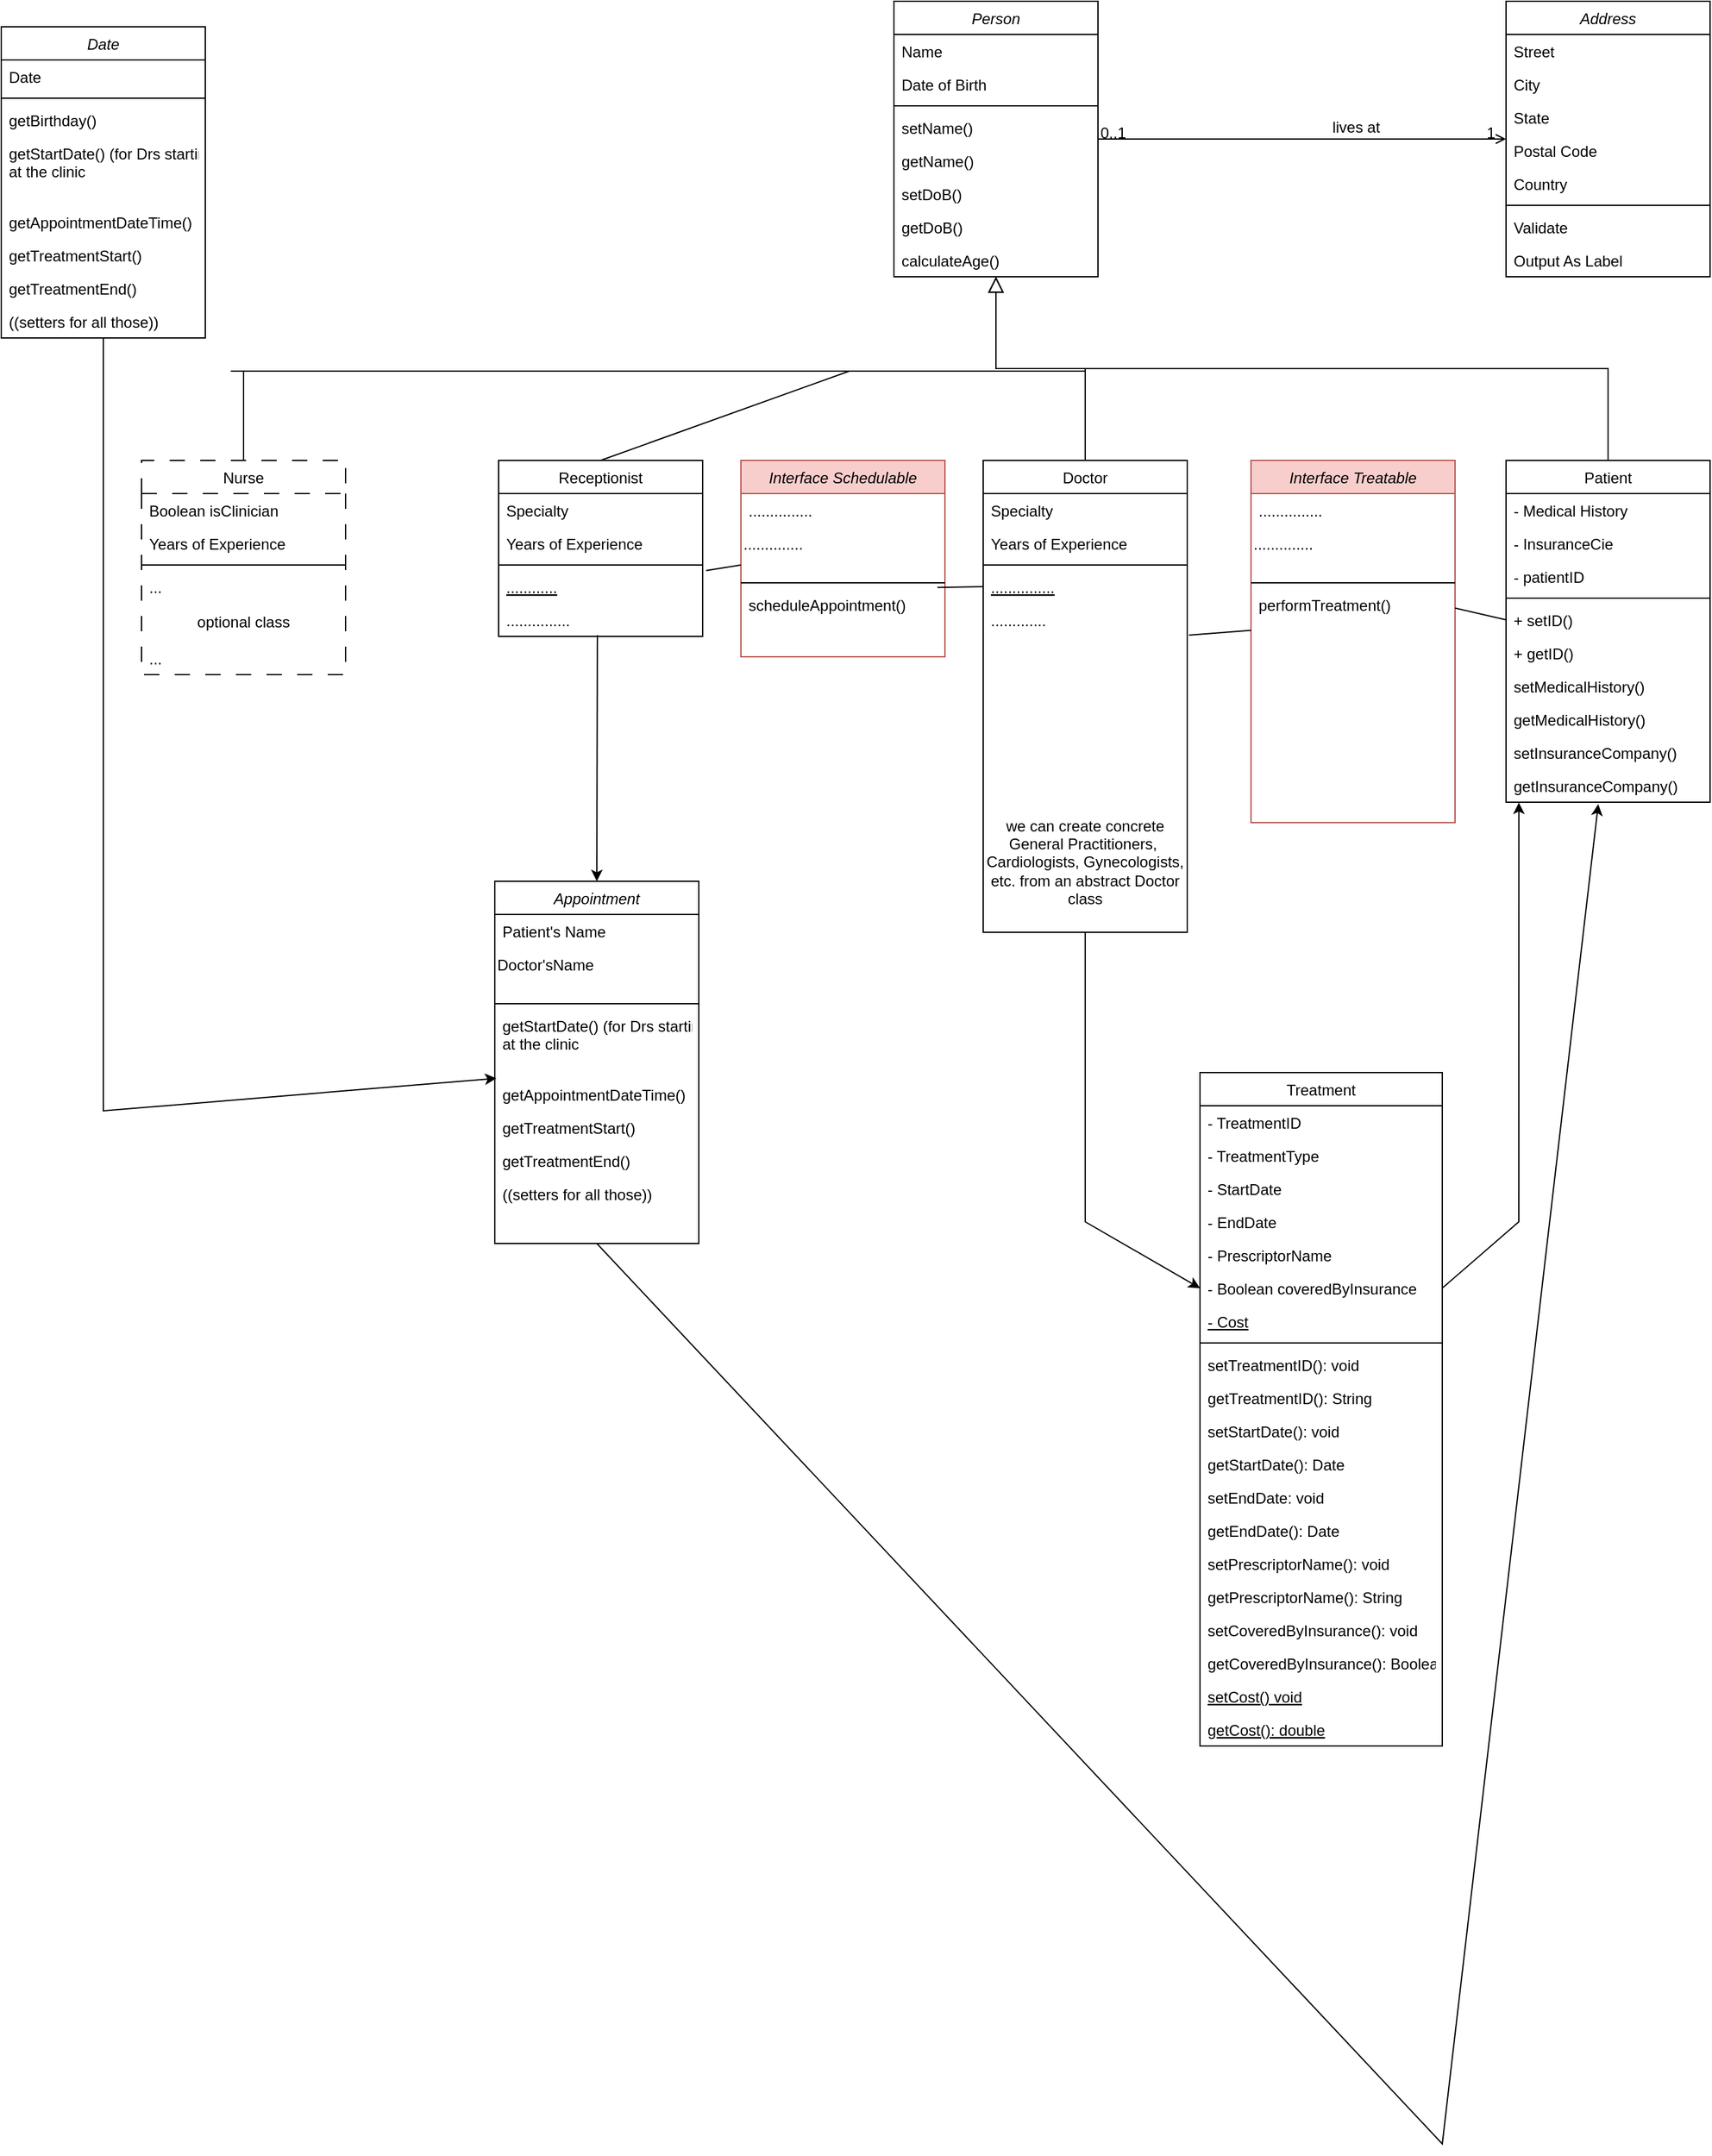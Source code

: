 <mxfile version="24.8.6">
  <diagram id="C5RBs43oDa-KdzZeNtuy" name="Page-1">
    <mxGraphModel dx="3125" dy="991" grid="1" gridSize="10" guides="1" tooltips="1" connect="1" arrows="1" fold="1" page="1" pageScale="1" pageWidth="827" pageHeight="1169" math="0" shadow="0">
      <root>
        <mxCell id="WIyWlLk6GJQsqaUBKTNV-0" />
        <mxCell id="WIyWlLk6GJQsqaUBKTNV-1" parent="WIyWlLk6GJQsqaUBKTNV-0" />
        <mxCell id="zkfFHV4jXpPFQw0GAbJ--0" value="Person" style="swimlane;fontStyle=2;align=center;verticalAlign=top;childLayout=stackLayout;horizontal=1;startSize=26;horizontalStack=0;resizeParent=1;resizeLast=0;collapsible=1;marginBottom=0;rounded=0;shadow=0;strokeWidth=1;" parent="WIyWlLk6GJQsqaUBKTNV-1" vertex="1">
          <mxGeometry x="120" width="160" height="216" as="geometry">
            <mxRectangle x="230" y="140" width="160" height="26" as="alternateBounds" />
          </mxGeometry>
        </mxCell>
        <mxCell id="zkfFHV4jXpPFQw0GAbJ--1" value="Name" style="text;align=left;verticalAlign=top;spacingLeft=4;spacingRight=4;overflow=hidden;rotatable=0;points=[[0,0.5],[1,0.5]];portConstraint=eastwest;" parent="zkfFHV4jXpPFQw0GAbJ--0" vertex="1">
          <mxGeometry y="26" width="160" height="26" as="geometry" />
        </mxCell>
        <mxCell id="zkfFHV4jXpPFQw0GAbJ--3" value="Date of Birth" style="text;align=left;verticalAlign=top;spacingLeft=4;spacingRight=4;overflow=hidden;rotatable=0;points=[[0,0.5],[1,0.5]];portConstraint=eastwest;rounded=0;shadow=0;html=0;" parent="zkfFHV4jXpPFQw0GAbJ--0" vertex="1">
          <mxGeometry y="52" width="160" height="26" as="geometry" />
        </mxCell>
        <mxCell id="zkfFHV4jXpPFQw0GAbJ--4" value="" style="line;html=1;strokeWidth=1;align=left;verticalAlign=middle;spacingTop=-1;spacingLeft=3;spacingRight=3;rotatable=0;labelPosition=right;points=[];portConstraint=eastwest;" parent="zkfFHV4jXpPFQw0GAbJ--0" vertex="1">
          <mxGeometry y="78" width="160" height="8" as="geometry" />
        </mxCell>
        <mxCell id="zkfFHV4jXpPFQw0GAbJ--5" value="setName()" style="text;align=left;verticalAlign=top;spacingLeft=4;spacingRight=4;overflow=hidden;rotatable=0;points=[[0,0.5],[1,0.5]];portConstraint=eastwest;" parent="zkfFHV4jXpPFQw0GAbJ--0" vertex="1">
          <mxGeometry y="86" width="160" height="26" as="geometry" />
        </mxCell>
        <mxCell id="P7RS8bUqTqfqDm610Pe2-30" value="getName()" style="text;align=left;verticalAlign=top;spacingLeft=4;spacingRight=4;overflow=hidden;rotatable=0;points=[[0,0.5],[1,0.5]];portConstraint=eastwest;" vertex="1" parent="zkfFHV4jXpPFQw0GAbJ--0">
          <mxGeometry y="112" width="160" height="26" as="geometry" />
        </mxCell>
        <mxCell id="P7RS8bUqTqfqDm610Pe2-28" value="setDoB()" style="text;align=left;verticalAlign=top;spacingLeft=4;spacingRight=4;overflow=hidden;rotatable=0;points=[[0,0.5],[1,0.5]];portConstraint=eastwest;" vertex="1" parent="zkfFHV4jXpPFQw0GAbJ--0">
          <mxGeometry y="138" width="160" height="26" as="geometry" />
        </mxCell>
        <mxCell id="P7RS8bUqTqfqDm610Pe2-36" value="getDoB()" style="text;align=left;verticalAlign=top;spacingLeft=4;spacingRight=4;overflow=hidden;rotatable=0;points=[[0,0.5],[1,0.5]];portConstraint=eastwest;" vertex="1" parent="zkfFHV4jXpPFQw0GAbJ--0">
          <mxGeometry y="164" width="160" height="26" as="geometry" />
        </mxCell>
        <mxCell id="P7RS8bUqTqfqDm610Pe2-29" value="calculateAge()" style="text;align=left;verticalAlign=top;spacingLeft=4;spacingRight=4;overflow=hidden;rotatable=0;points=[[0,0.5],[1,0.5]];portConstraint=eastwest;" vertex="1" parent="zkfFHV4jXpPFQw0GAbJ--0">
          <mxGeometry y="190" width="160" height="26" as="geometry" />
        </mxCell>
        <mxCell id="zkfFHV4jXpPFQw0GAbJ--6" value="Doctor" style="swimlane;fontStyle=0;align=center;verticalAlign=top;childLayout=stackLayout;horizontal=1;startSize=26;horizontalStack=0;resizeParent=1;resizeLast=0;collapsible=1;marginBottom=0;rounded=0;shadow=0;strokeWidth=1;" parent="WIyWlLk6GJQsqaUBKTNV-1" vertex="1">
          <mxGeometry x="190" y="360" width="160" height="370" as="geometry">
            <mxRectangle x="130" y="380" width="160" height="26" as="alternateBounds" />
          </mxGeometry>
        </mxCell>
        <mxCell id="zkfFHV4jXpPFQw0GAbJ--7" value="Specialty" style="text;align=left;verticalAlign=top;spacingLeft=4;spacingRight=4;overflow=hidden;rotatable=0;points=[[0,0.5],[1,0.5]];portConstraint=eastwest;" parent="zkfFHV4jXpPFQw0GAbJ--6" vertex="1">
          <mxGeometry y="26" width="160" height="26" as="geometry" />
        </mxCell>
        <mxCell id="zkfFHV4jXpPFQw0GAbJ--8" value="Years of Experience" style="text;align=left;verticalAlign=top;spacingLeft=4;spacingRight=4;overflow=hidden;rotatable=0;points=[[0,0.5],[1,0.5]];portConstraint=eastwest;rounded=0;shadow=0;html=0;" parent="zkfFHV4jXpPFQw0GAbJ--6" vertex="1">
          <mxGeometry y="52" width="160" height="26" as="geometry" />
        </mxCell>
        <mxCell id="zkfFHV4jXpPFQw0GAbJ--9" value="" style="line;html=1;strokeWidth=1;align=left;verticalAlign=middle;spacingTop=-1;spacingLeft=3;spacingRight=3;rotatable=0;labelPosition=right;points=[];portConstraint=eastwest;" parent="zkfFHV4jXpPFQw0GAbJ--6" vertex="1">
          <mxGeometry y="78" width="160" height="8" as="geometry" />
        </mxCell>
        <mxCell id="zkfFHV4jXpPFQw0GAbJ--10" value="..............." style="text;align=left;verticalAlign=top;spacingLeft=4;spacingRight=4;overflow=hidden;rotatable=0;points=[[0,0.5],[1,0.5]];portConstraint=eastwest;fontStyle=4" parent="zkfFHV4jXpPFQw0GAbJ--6" vertex="1">
          <mxGeometry y="86" width="160" height="26" as="geometry" />
        </mxCell>
        <mxCell id="zkfFHV4jXpPFQw0GAbJ--11" value="............." style="text;align=left;verticalAlign=top;spacingLeft=4;spacingRight=4;overflow=hidden;rotatable=0;points=[[0,0.5],[1,0.5]];portConstraint=eastwest;" parent="zkfFHV4jXpPFQw0GAbJ--6" vertex="1">
          <mxGeometry y="112" width="160" height="148" as="geometry" />
        </mxCell>
        <mxCell id="P7RS8bUqTqfqDm610Pe2-5" value="we can create concrete General Practitioners,&amp;nbsp; Cardiologists, Gynecologists, etc. from an abstract Doctor class" style="text;html=1;align=center;verticalAlign=middle;whiteSpace=wrap;rounded=0;" vertex="1" parent="zkfFHV4jXpPFQw0GAbJ--6">
          <mxGeometry y="260" width="160" height="110" as="geometry" />
        </mxCell>
        <mxCell id="zkfFHV4jXpPFQw0GAbJ--12" value="" style="endArrow=block;endSize=10;endFill=0;shadow=0;strokeWidth=1;rounded=0;curved=0;edgeStyle=elbowEdgeStyle;elbow=vertical;" parent="WIyWlLk6GJQsqaUBKTNV-1" source="zkfFHV4jXpPFQw0GAbJ--6" target="zkfFHV4jXpPFQw0GAbJ--0" edge="1">
          <mxGeometry width="160" relative="1" as="geometry">
            <mxPoint x="200" y="203" as="sourcePoint" />
            <mxPoint x="200" y="203" as="targetPoint" />
          </mxGeometry>
        </mxCell>
        <mxCell id="zkfFHV4jXpPFQw0GAbJ--13" value="Patient" style="swimlane;fontStyle=0;align=center;verticalAlign=top;childLayout=stackLayout;horizontal=1;startSize=26;horizontalStack=0;resizeParent=1;resizeLast=0;collapsible=1;marginBottom=0;rounded=0;shadow=0;strokeWidth=1;" parent="WIyWlLk6GJQsqaUBKTNV-1" vertex="1">
          <mxGeometry x="600" y="360" width="160" height="268" as="geometry">
            <mxRectangle x="340" y="380" width="170" height="26" as="alternateBounds" />
          </mxGeometry>
        </mxCell>
        <mxCell id="P7RS8bUqTqfqDm610Pe2-33" value="- Medical History" style="text;align=left;verticalAlign=top;spacingLeft=4;spacingRight=4;overflow=hidden;rotatable=0;points=[[0,0.5],[1,0.5]];portConstraint=eastwest;" vertex="1" parent="zkfFHV4jXpPFQw0GAbJ--13">
          <mxGeometry y="26" width="160" height="26" as="geometry" />
        </mxCell>
        <mxCell id="P7RS8bUqTqfqDm610Pe2-35" value="- InsuranceCie" style="text;align=left;verticalAlign=top;spacingLeft=4;spacingRight=4;overflow=hidden;rotatable=0;points=[[0,0.5],[1,0.5]];portConstraint=eastwest;" vertex="1" parent="zkfFHV4jXpPFQw0GAbJ--13">
          <mxGeometry y="52" width="160" height="26" as="geometry" />
        </mxCell>
        <mxCell id="zkfFHV4jXpPFQw0GAbJ--14" value="- patientID" style="text;align=left;verticalAlign=top;spacingLeft=4;spacingRight=4;overflow=hidden;rotatable=0;points=[[0,0.5],[1,0.5]];portConstraint=eastwest;" parent="zkfFHV4jXpPFQw0GAbJ--13" vertex="1">
          <mxGeometry y="78" width="160" height="26" as="geometry" />
        </mxCell>
        <mxCell id="zkfFHV4jXpPFQw0GAbJ--15" value="" style="line;html=1;strokeWidth=1;align=left;verticalAlign=middle;spacingTop=-1;spacingLeft=3;spacingRight=3;rotatable=0;labelPosition=right;points=[];portConstraint=eastwest;" parent="zkfFHV4jXpPFQw0GAbJ--13" vertex="1">
          <mxGeometry y="104" width="160" height="8" as="geometry" />
        </mxCell>
        <mxCell id="P7RS8bUqTqfqDm610Pe2-32" value="+ setID()" style="text;align=left;verticalAlign=top;spacingLeft=4;spacingRight=4;overflow=hidden;rotatable=0;points=[[0,0.5],[1,0.5]];portConstraint=eastwest;" vertex="1" parent="zkfFHV4jXpPFQw0GAbJ--13">
          <mxGeometry y="112" width="160" height="26" as="geometry" />
        </mxCell>
        <mxCell id="P7RS8bUqTqfqDm610Pe2-34" value="+ getID()" style="text;align=left;verticalAlign=top;spacingLeft=4;spacingRight=4;overflow=hidden;rotatable=0;points=[[0,0.5],[1,0.5]];portConstraint=eastwest;" vertex="1" parent="zkfFHV4jXpPFQw0GAbJ--13">
          <mxGeometry y="138" width="160" height="26" as="geometry" />
        </mxCell>
        <mxCell id="P7RS8bUqTqfqDm610Pe2-31" value="setMedicalHistory()" style="text;align=left;verticalAlign=top;spacingLeft=4;spacingRight=4;overflow=hidden;rotatable=0;points=[[0,0.5],[1,0.5]];portConstraint=eastwest;" vertex="1" parent="zkfFHV4jXpPFQw0GAbJ--13">
          <mxGeometry y="164" width="160" height="26" as="geometry" />
        </mxCell>
        <mxCell id="P7RS8bUqTqfqDm610Pe2-38" value="getMedicalHistory()" style="text;align=left;verticalAlign=top;spacingLeft=4;spacingRight=4;overflow=hidden;rotatable=0;points=[[0,0.5],[1,0.5]];portConstraint=eastwest;" vertex="1" parent="zkfFHV4jXpPFQw0GAbJ--13">
          <mxGeometry y="190" width="160" height="26" as="geometry" />
        </mxCell>
        <mxCell id="P7RS8bUqTqfqDm610Pe2-39" value="setInsuranceCompany()" style="text;align=left;verticalAlign=top;spacingLeft=4;spacingRight=4;overflow=hidden;rotatable=0;points=[[0,0.5],[1,0.5]];portConstraint=eastwest;" vertex="1" parent="zkfFHV4jXpPFQw0GAbJ--13">
          <mxGeometry y="216" width="160" height="26" as="geometry" />
        </mxCell>
        <mxCell id="P7RS8bUqTqfqDm610Pe2-40" value="getInsuranceCompany()" style="text;align=left;verticalAlign=top;spacingLeft=4;spacingRight=4;overflow=hidden;rotatable=0;points=[[0,0.5],[1,0.5]];portConstraint=eastwest;" vertex="1" parent="zkfFHV4jXpPFQw0GAbJ--13">
          <mxGeometry y="242" width="160" height="26" as="geometry" />
        </mxCell>
        <mxCell id="zkfFHV4jXpPFQw0GAbJ--16" value="" style="endArrow=block;endSize=10;endFill=0;shadow=0;strokeWidth=1;rounded=0;curved=0;edgeStyle=elbowEdgeStyle;elbow=vertical;" parent="WIyWlLk6GJQsqaUBKTNV-1" source="zkfFHV4jXpPFQw0GAbJ--13" target="zkfFHV4jXpPFQw0GAbJ--0" edge="1">
          <mxGeometry width="160" relative="1" as="geometry">
            <mxPoint x="210" y="373" as="sourcePoint" />
            <mxPoint x="310" y="271" as="targetPoint" />
          </mxGeometry>
        </mxCell>
        <mxCell id="zkfFHV4jXpPFQw0GAbJ--17" value="Address" style="swimlane;fontStyle=2;align=center;verticalAlign=top;childLayout=stackLayout;horizontal=1;startSize=26;horizontalStack=0;resizeParent=1;resizeLast=0;collapsible=1;marginBottom=0;rounded=0;shadow=0;strokeWidth=1;" parent="WIyWlLk6GJQsqaUBKTNV-1" vertex="1">
          <mxGeometry x="600" width="160" height="216" as="geometry">
            <mxRectangle x="550" y="140" width="160" height="26" as="alternateBounds" />
          </mxGeometry>
        </mxCell>
        <mxCell id="zkfFHV4jXpPFQw0GAbJ--18" value="Street" style="text;align=left;verticalAlign=top;spacingLeft=4;spacingRight=4;overflow=hidden;rotatable=0;points=[[0,0.5],[1,0.5]];portConstraint=eastwest;" parent="zkfFHV4jXpPFQw0GAbJ--17" vertex="1">
          <mxGeometry y="26" width="160" height="26" as="geometry" />
        </mxCell>
        <mxCell id="zkfFHV4jXpPFQw0GAbJ--19" value="City" style="text;align=left;verticalAlign=top;spacingLeft=4;spacingRight=4;overflow=hidden;rotatable=0;points=[[0,0.5],[1,0.5]];portConstraint=eastwest;rounded=0;shadow=0;html=0;" parent="zkfFHV4jXpPFQw0GAbJ--17" vertex="1">
          <mxGeometry y="52" width="160" height="26" as="geometry" />
        </mxCell>
        <mxCell id="zkfFHV4jXpPFQw0GAbJ--20" value="State" style="text;align=left;verticalAlign=top;spacingLeft=4;spacingRight=4;overflow=hidden;rotatable=0;points=[[0,0.5],[1,0.5]];portConstraint=eastwest;rounded=0;shadow=0;html=0;" parent="zkfFHV4jXpPFQw0GAbJ--17" vertex="1">
          <mxGeometry y="78" width="160" height="26" as="geometry" />
        </mxCell>
        <mxCell id="zkfFHV4jXpPFQw0GAbJ--21" value="Postal Code" style="text;align=left;verticalAlign=top;spacingLeft=4;spacingRight=4;overflow=hidden;rotatable=0;points=[[0,0.5],[1,0.5]];portConstraint=eastwest;rounded=0;shadow=0;html=0;" parent="zkfFHV4jXpPFQw0GAbJ--17" vertex="1">
          <mxGeometry y="104" width="160" height="26" as="geometry" />
        </mxCell>
        <mxCell id="zkfFHV4jXpPFQw0GAbJ--22" value="Country" style="text;align=left;verticalAlign=top;spacingLeft=4;spacingRight=4;overflow=hidden;rotatable=0;points=[[0,0.5],[1,0.5]];portConstraint=eastwest;rounded=0;shadow=0;html=0;" parent="zkfFHV4jXpPFQw0GAbJ--17" vertex="1">
          <mxGeometry y="130" width="160" height="26" as="geometry" />
        </mxCell>
        <mxCell id="zkfFHV4jXpPFQw0GAbJ--23" value="" style="line;html=1;strokeWidth=1;align=left;verticalAlign=middle;spacingTop=-1;spacingLeft=3;spacingRight=3;rotatable=0;labelPosition=right;points=[];portConstraint=eastwest;" parent="zkfFHV4jXpPFQw0GAbJ--17" vertex="1">
          <mxGeometry y="156" width="160" height="8" as="geometry" />
        </mxCell>
        <mxCell id="zkfFHV4jXpPFQw0GAbJ--24" value="Validate" style="text;align=left;verticalAlign=top;spacingLeft=4;spacingRight=4;overflow=hidden;rotatable=0;points=[[0,0.5],[1,0.5]];portConstraint=eastwest;" parent="zkfFHV4jXpPFQw0GAbJ--17" vertex="1">
          <mxGeometry y="164" width="160" height="26" as="geometry" />
        </mxCell>
        <mxCell id="zkfFHV4jXpPFQw0GAbJ--25" value="Output As Label" style="text;align=left;verticalAlign=top;spacingLeft=4;spacingRight=4;overflow=hidden;rotatable=0;points=[[0,0.5],[1,0.5]];portConstraint=eastwest;" parent="zkfFHV4jXpPFQw0GAbJ--17" vertex="1">
          <mxGeometry y="190" width="160" height="26" as="geometry" />
        </mxCell>
        <mxCell id="zkfFHV4jXpPFQw0GAbJ--26" value="" style="endArrow=open;shadow=0;strokeWidth=1;rounded=0;curved=0;endFill=1;edgeStyle=elbowEdgeStyle;elbow=vertical;" parent="WIyWlLk6GJQsqaUBKTNV-1" source="zkfFHV4jXpPFQw0GAbJ--0" target="zkfFHV4jXpPFQw0GAbJ--17" edge="1">
          <mxGeometry x="0.5" y="41" relative="1" as="geometry">
            <mxPoint x="380" y="192" as="sourcePoint" />
            <mxPoint x="540" y="192" as="targetPoint" />
            <mxPoint x="-40" y="32" as="offset" />
          </mxGeometry>
        </mxCell>
        <mxCell id="zkfFHV4jXpPFQw0GAbJ--27" value="0..1" style="resizable=0;align=left;verticalAlign=bottom;labelBackgroundColor=none;fontSize=12;" parent="zkfFHV4jXpPFQw0GAbJ--26" connectable="0" vertex="1">
          <mxGeometry x="-1" relative="1" as="geometry">
            <mxPoint y="4" as="offset" />
          </mxGeometry>
        </mxCell>
        <mxCell id="zkfFHV4jXpPFQw0GAbJ--28" value="1" style="resizable=0;align=right;verticalAlign=bottom;labelBackgroundColor=none;fontSize=12;" parent="zkfFHV4jXpPFQw0GAbJ--26" connectable="0" vertex="1">
          <mxGeometry x="1" relative="1" as="geometry">
            <mxPoint x="-7" y="4" as="offset" />
          </mxGeometry>
        </mxCell>
        <mxCell id="zkfFHV4jXpPFQw0GAbJ--29" value="lives at" style="text;html=1;resizable=0;points=[];;align=center;verticalAlign=middle;labelBackgroundColor=none;rounded=0;shadow=0;strokeWidth=1;fontSize=12;" parent="zkfFHV4jXpPFQw0GAbJ--26" vertex="1" connectable="0">
          <mxGeometry x="0.5" y="49" relative="1" as="geometry">
            <mxPoint x="-38" y="40" as="offset" />
          </mxGeometry>
        </mxCell>
        <mxCell id="P7RS8bUqTqfqDm610Pe2-6" value="Receptionist" style="swimlane;fontStyle=0;align=center;verticalAlign=top;childLayout=stackLayout;horizontal=1;startSize=26;horizontalStack=0;resizeParent=1;resizeLast=0;collapsible=1;marginBottom=0;rounded=0;shadow=0;strokeWidth=1;" vertex="1" parent="WIyWlLk6GJQsqaUBKTNV-1">
          <mxGeometry x="-190" y="360" width="160" height="138" as="geometry">
            <mxRectangle x="130" y="380" width="160" height="26" as="alternateBounds" />
          </mxGeometry>
        </mxCell>
        <mxCell id="P7RS8bUqTqfqDm610Pe2-7" value="Specialty" style="text;align=left;verticalAlign=top;spacingLeft=4;spacingRight=4;overflow=hidden;rotatable=0;points=[[0,0.5],[1,0.5]];portConstraint=eastwest;" vertex="1" parent="P7RS8bUqTqfqDm610Pe2-6">
          <mxGeometry y="26" width="160" height="26" as="geometry" />
        </mxCell>
        <mxCell id="P7RS8bUqTqfqDm610Pe2-8" value="Years of Experience" style="text;align=left;verticalAlign=top;spacingLeft=4;spacingRight=4;overflow=hidden;rotatable=0;points=[[0,0.5],[1,0.5]];portConstraint=eastwest;rounded=0;shadow=0;html=0;" vertex="1" parent="P7RS8bUqTqfqDm610Pe2-6">
          <mxGeometry y="52" width="160" height="26" as="geometry" />
        </mxCell>
        <mxCell id="P7RS8bUqTqfqDm610Pe2-9" value="" style="line;html=1;strokeWidth=1;align=left;verticalAlign=middle;spacingTop=-1;spacingLeft=3;spacingRight=3;rotatable=0;labelPosition=right;points=[];portConstraint=eastwest;" vertex="1" parent="P7RS8bUqTqfqDm610Pe2-6">
          <mxGeometry y="78" width="160" height="8" as="geometry" />
        </mxCell>
        <mxCell id="P7RS8bUqTqfqDm610Pe2-10" value="............" style="text;align=left;verticalAlign=top;spacingLeft=4;spacingRight=4;overflow=hidden;rotatable=0;points=[[0,0.5],[1,0.5]];portConstraint=eastwest;fontStyle=4" vertex="1" parent="P7RS8bUqTqfqDm610Pe2-6">
          <mxGeometry y="86" width="160" height="26" as="geometry" />
        </mxCell>
        <mxCell id="P7RS8bUqTqfqDm610Pe2-11" value="..............." style="text;align=left;verticalAlign=top;spacingLeft=4;spacingRight=4;overflow=hidden;rotatable=0;points=[[0,0.5],[1,0.5]];portConstraint=eastwest;" vertex="1" parent="P7RS8bUqTqfqDm610Pe2-6">
          <mxGeometry y="112" width="160" height="26" as="geometry" />
        </mxCell>
        <mxCell id="P7RS8bUqTqfqDm610Pe2-12" value="Nurse" style="swimlane;fontStyle=0;align=center;verticalAlign=top;childLayout=stackLayout;horizontal=1;startSize=26;horizontalStack=0;resizeParent=1;resizeLast=0;collapsible=1;marginBottom=0;rounded=0;shadow=0;strokeWidth=1;dashed=1;dashPattern=12 12;" vertex="1" parent="WIyWlLk6GJQsqaUBKTNV-1">
          <mxGeometry x="-470" y="360" width="160" height="168" as="geometry">
            <mxRectangle x="340" y="380" width="170" height="26" as="alternateBounds" />
          </mxGeometry>
        </mxCell>
        <mxCell id="P7RS8bUqTqfqDm610Pe2-15" value="Boolean isClinician" style="text;align=left;verticalAlign=top;spacingLeft=4;spacingRight=4;overflow=hidden;rotatable=0;points=[[0,0.5],[1,0.5]];portConstraint=eastwest;" vertex="1" parent="P7RS8bUqTqfqDm610Pe2-12">
          <mxGeometry y="26" width="160" height="26" as="geometry" />
        </mxCell>
        <mxCell id="P7RS8bUqTqfqDm610Pe2-13" value="Years of Experience&#xa;" style="text;align=left;verticalAlign=top;spacingLeft=4;spacingRight=4;overflow=hidden;rotatable=0;points=[[0,0.5],[1,0.5]];portConstraint=eastwest;" vertex="1" parent="P7RS8bUqTqfqDm610Pe2-12">
          <mxGeometry y="52" width="160" height="26" as="geometry" />
        </mxCell>
        <mxCell id="P7RS8bUqTqfqDm610Pe2-14" value="" style="line;html=1;strokeWidth=1;align=left;verticalAlign=middle;spacingTop=-1;spacingLeft=3;spacingRight=3;rotatable=0;labelPosition=right;points=[];portConstraint=eastwest;" vertex="1" parent="P7RS8bUqTqfqDm610Pe2-12">
          <mxGeometry y="78" width="160" height="8" as="geometry" />
        </mxCell>
        <mxCell id="P7RS8bUqTqfqDm610Pe2-16" value="..." style="text;align=left;verticalAlign=top;spacingLeft=4;spacingRight=4;overflow=hidden;rotatable=0;points=[[0,0.5],[1,0.5]];portConstraint=eastwest;" vertex="1" parent="P7RS8bUqTqfqDm610Pe2-12">
          <mxGeometry y="86" width="160" height="26" as="geometry" />
        </mxCell>
        <mxCell id="P7RS8bUqTqfqDm610Pe2-20" value="optional class" style="text;html=1;align=center;verticalAlign=middle;whiteSpace=wrap;rounded=0;" vertex="1" parent="P7RS8bUqTqfqDm610Pe2-12">
          <mxGeometry y="112" width="160" height="30" as="geometry" />
        </mxCell>
        <mxCell id="P7RS8bUqTqfqDm610Pe2-17" value="..." style="text;align=left;verticalAlign=top;spacingLeft=4;spacingRight=4;overflow=hidden;rotatable=0;points=[[0,0.5],[1,0.5]];portConstraint=eastwest;" vertex="1" parent="P7RS8bUqTqfqDm610Pe2-12">
          <mxGeometry y="142" width="160" height="26" as="geometry" />
        </mxCell>
        <mxCell id="P7RS8bUqTqfqDm610Pe2-24" value="" style="endArrow=none;html=1;rounded=0;exitX=0.5;exitY=0;exitDx=0;exitDy=0;" edge="1" parent="WIyWlLk6GJQsqaUBKTNV-1" source="P7RS8bUqTqfqDm610Pe2-12">
          <mxGeometry width="50" height="50" relative="1" as="geometry">
            <mxPoint x="210" y="430" as="sourcePoint" />
            <mxPoint x="-390" y="290" as="targetPoint" />
          </mxGeometry>
        </mxCell>
        <mxCell id="P7RS8bUqTqfqDm610Pe2-25" value="" style="endArrow=none;html=1;rounded=0;" edge="1" parent="WIyWlLk6GJQsqaUBKTNV-1">
          <mxGeometry width="50" height="50" relative="1" as="geometry">
            <mxPoint x="-400" y="290" as="sourcePoint" />
            <mxPoint x="270" y="290" as="targetPoint" />
          </mxGeometry>
        </mxCell>
        <mxCell id="P7RS8bUqTqfqDm610Pe2-26" value="" style="endArrow=none;html=1;rounded=0;exitX=0.5;exitY=0;exitDx=0;exitDy=0;" edge="1" parent="WIyWlLk6GJQsqaUBKTNV-1" source="P7RS8bUqTqfqDm610Pe2-6">
          <mxGeometry width="50" height="50" relative="1" as="geometry">
            <mxPoint x="200" y="450" as="sourcePoint" />
            <mxPoint x="85" y="290" as="targetPoint" />
          </mxGeometry>
        </mxCell>
        <mxCell id="P7RS8bUqTqfqDm610Pe2-41" value="Treatment" style="swimlane;fontStyle=0;align=center;verticalAlign=top;childLayout=stackLayout;horizontal=1;startSize=26;horizontalStack=0;resizeParent=1;resizeLast=0;collapsible=1;marginBottom=0;rounded=0;shadow=0;strokeWidth=1;" vertex="1" parent="WIyWlLk6GJQsqaUBKTNV-1">
          <mxGeometry x="360" y="840" width="190" height="528" as="geometry">
            <mxRectangle x="130" y="380" width="160" height="26" as="alternateBounds" />
          </mxGeometry>
        </mxCell>
        <mxCell id="P7RS8bUqTqfqDm610Pe2-42" value="- TreatmentID" style="text;align=left;verticalAlign=top;spacingLeft=4;spacingRight=4;overflow=hidden;rotatable=0;points=[[0,0.5],[1,0.5]];portConstraint=eastwest;" vertex="1" parent="P7RS8bUqTqfqDm610Pe2-41">
          <mxGeometry y="26" width="190" height="26" as="geometry" />
        </mxCell>
        <mxCell id="P7RS8bUqTqfqDm610Pe2-52" value="- TreatmentType" style="text;align=left;verticalAlign=top;spacingLeft=4;spacingRight=4;overflow=hidden;rotatable=0;points=[[0,0.5],[1,0.5]];portConstraint=eastwest;" vertex="1" parent="P7RS8bUqTqfqDm610Pe2-41">
          <mxGeometry y="52" width="190" height="26" as="geometry" />
        </mxCell>
        <mxCell id="P7RS8bUqTqfqDm610Pe2-43" value="- StartDate" style="text;align=left;verticalAlign=top;spacingLeft=4;spacingRight=4;overflow=hidden;rotatable=0;points=[[0,0.5],[1,0.5]];portConstraint=eastwest;rounded=0;shadow=0;html=0;" vertex="1" parent="P7RS8bUqTqfqDm610Pe2-41">
          <mxGeometry y="78" width="190" height="26" as="geometry" />
        </mxCell>
        <mxCell id="P7RS8bUqTqfqDm610Pe2-49" value="- EndDate" style="text;align=left;verticalAlign=top;spacingLeft=4;spacingRight=4;overflow=hidden;rotatable=0;points=[[0,0.5],[1,0.5]];portConstraint=eastwest;rounded=0;shadow=0;html=0;" vertex="1" parent="P7RS8bUqTqfqDm610Pe2-41">
          <mxGeometry y="104" width="190" height="26" as="geometry" />
        </mxCell>
        <mxCell id="P7RS8bUqTqfqDm610Pe2-53" value="- PrescriptorName" style="text;align=left;verticalAlign=top;spacingLeft=4;spacingRight=4;overflow=hidden;rotatable=0;points=[[0,0.5],[1,0.5]];portConstraint=eastwest;" vertex="1" parent="P7RS8bUqTqfqDm610Pe2-41">
          <mxGeometry y="130" width="190" height="26" as="geometry" />
        </mxCell>
        <mxCell id="P7RS8bUqTqfqDm610Pe2-50" value="- Boolean coveredByInsurance" style="text;align=left;verticalAlign=top;spacingLeft=4;spacingRight=4;overflow=hidden;rotatable=0;points=[[0,0.5],[1,0.5]];portConstraint=eastwest;rounded=0;shadow=0;html=0;" vertex="1" parent="P7RS8bUqTqfqDm610Pe2-41">
          <mxGeometry y="156" width="190" height="26" as="geometry" />
        </mxCell>
        <mxCell id="P7RS8bUqTqfqDm610Pe2-45" value="- Cost" style="text;align=left;verticalAlign=top;spacingLeft=4;spacingRight=4;overflow=hidden;rotatable=0;points=[[0,0.5],[1,0.5]];portConstraint=eastwest;fontStyle=4" vertex="1" parent="P7RS8bUqTqfqDm610Pe2-41">
          <mxGeometry y="182" width="190" height="26" as="geometry" />
        </mxCell>
        <mxCell id="P7RS8bUqTqfqDm610Pe2-44" value="" style="line;html=1;strokeWidth=1;align=left;verticalAlign=middle;spacingTop=-1;spacingLeft=3;spacingRight=3;rotatable=0;labelPosition=right;points=[];portConstraint=eastwest;" vertex="1" parent="P7RS8bUqTqfqDm610Pe2-41">
          <mxGeometry y="208" width="190" height="8" as="geometry" />
        </mxCell>
        <mxCell id="P7RS8bUqTqfqDm610Pe2-55" value="setTreatmentID(): void" style="text;align=left;verticalAlign=top;spacingLeft=4;spacingRight=4;overflow=hidden;rotatable=0;points=[[0,0.5],[1,0.5]];portConstraint=eastwest;" vertex="1" parent="P7RS8bUqTqfqDm610Pe2-41">
          <mxGeometry y="216" width="190" height="26" as="geometry" />
        </mxCell>
        <mxCell id="P7RS8bUqTqfqDm610Pe2-54" value="getTreatmentID(): String" style="text;align=left;verticalAlign=top;spacingLeft=4;spacingRight=4;overflow=hidden;rotatable=0;points=[[0,0.5],[1,0.5]];portConstraint=eastwest;" vertex="1" parent="P7RS8bUqTqfqDm610Pe2-41">
          <mxGeometry y="242" width="190" height="26" as="geometry" />
        </mxCell>
        <mxCell id="P7RS8bUqTqfqDm610Pe2-57" value="setStartDate(): void" style="text;align=left;verticalAlign=top;spacingLeft=4;spacingRight=4;overflow=hidden;rotatable=0;points=[[0,0.5],[1,0.5]];portConstraint=eastwest;rounded=0;shadow=0;html=0;" vertex="1" parent="P7RS8bUqTqfqDm610Pe2-41">
          <mxGeometry y="268" width="190" height="26" as="geometry" />
        </mxCell>
        <mxCell id="P7RS8bUqTqfqDm610Pe2-56" value="getStartDate(): Date" style="text;align=left;verticalAlign=top;spacingLeft=4;spacingRight=4;overflow=hidden;rotatable=0;points=[[0,0.5],[1,0.5]];portConstraint=eastwest;rounded=0;shadow=0;html=0;" vertex="1" parent="P7RS8bUqTqfqDm610Pe2-41">
          <mxGeometry y="294" width="190" height="26" as="geometry" />
        </mxCell>
        <mxCell id="P7RS8bUqTqfqDm610Pe2-58" value="setEndDate: void" style="text;align=left;verticalAlign=top;spacingLeft=4;spacingRight=4;overflow=hidden;rotatable=0;points=[[0,0.5],[1,0.5]];portConstraint=eastwest;rounded=0;shadow=0;html=0;" vertex="1" parent="P7RS8bUqTqfqDm610Pe2-41">
          <mxGeometry y="320" width="190" height="26" as="geometry" />
        </mxCell>
        <mxCell id="P7RS8bUqTqfqDm610Pe2-59" value="getEndDate(): Date" style="text;align=left;verticalAlign=top;spacingLeft=4;spacingRight=4;overflow=hidden;rotatable=0;points=[[0,0.5],[1,0.5]];portConstraint=eastwest;rounded=0;shadow=0;html=0;" vertex="1" parent="P7RS8bUqTqfqDm610Pe2-41">
          <mxGeometry y="346" width="190" height="26" as="geometry" />
        </mxCell>
        <mxCell id="P7RS8bUqTqfqDm610Pe2-61" value="setPrescriptorName(): void" style="text;align=left;verticalAlign=top;spacingLeft=4;spacingRight=4;overflow=hidden;rotatable=0;points=[[0,0.5],[1,0.5]];portConstraint=eastwest;" vertex="1" parent="P7RS8bUqTqfqDm610Pe2-41">
          <mxGeometry y="372" width="190" height="26" as="geometry" />
        </mxCell>
        <mxCell id="P7RS8bUqTqfqDm610Pe2-60" value="getPrescriptorName(): String" style="text;align=left;verticalAlign=top;spacingLeft=4;spacingRight=4;overflow=hidden;rotatable=0;points=[[0,0.5],[1,0.5]];portConstraint=eastwest;" vertex="1" parent="P7RS8bUqTqfqDm610Pe2-41">
          <mxGeometry y="398" width="190" height="26" as="geometry" />
        </mxCell>
        <mxCell id="P7RS8bUqTqfqDm610Pe2-62" value="setCoveredByInsurance(): void" style="text;align=left;verticalAlign=top;spacingLeft=4;spacingRight=4;overflow=hidden;rotatable=0;points=[[0,0.5],[1,0.5]];portConstraint=eastwest;rounded=0;shadow=0;html=0;" vertex="1" parent="P7RS8bUqTqfqDm610Pe2-41">
          <mxGeometry y="424" width="190" height="26" as="geometry" />
        </mxCell>
        <mxCell id="P7RS8bUqTqfqDm610Pe2-63" value="getCoveredByInsurance(): Boolean" style="text;align=left;verticalAlign=top;spacingLeft=4;spacingRight=4;overflow=hidden;rotatable=0;points=[[0,0.5],[1,0.5]];portConstraint=eastwest;rounded=0;shadow=0;html=0;" vertex="1" parent="P7RS8bUqTqfqDm610Pe2-41">
          <mxGeometry y="450" width="190" height="26" as="geometry" />
        </mxCell>
        <mxCell id="P7RS8bUqTqfqDm610Pe2-64" value="setCost() void" style="text;align=left;verticalAlign=top;spacingLeft=4;spacingRight=4;overflow=hidden;rotatable=0;points=[[0,0.5],[1,0.5]];portConstraint=eastwest;fontStyle=4" vertex="1" parent="P7RS8bUqTqfqDm610Pe2-41">
          <mxGeometry y="476" width="190" height="26" as="geometry" />
        </mxCell>
        <mxCell id="P7RS8bUqTqfqDm610Pe2-65" value="getCost(): double" style="text;align=left;verticalAlign=top;spacingLeft=4;spacingRight=4;overflow=hidden;rotatable=0;points=[[0,0.5],[1,0.5]];portConstraint=eastwest;fontStyle=4" vertex="1" parent="P7RS8bUqTqfqDm610Pe2-41">
          <mxGeometry y="502" width="190" height="26" as="geometry" />
        </mxCell>
        <mxCell id="P7RS8bUqTqfqDm610Pe2-47" value="" style="endArrow=classic;html=1;rounded=0;exitX=0.5;exitY=1;exitDx=0;exitDy=0;entryX=0;entryY=0.5;entryDx=0;entryDy=0;" edge="1" parent="WIyWlLk6GJQsqaUBKTNV-1" source="P7RS8bUqTqfqDm610Pe2-5" target="P7RS8bUqTqfqDm610Pe2-50">
          <mxGeometry width="50" height="50" relative="1" as="geometry">
            <mxPoint x="370" y="720" as="sourcePoint" />
            <mxPoint x="420" y="670" as="targetPoint" />
            <Array as="points">
              <mxPoint x="270" y="957" />
            </Array>
          </mxGeometry>
        </mxCell>
        <mxCell id="P7RS8bUqTqfqDm610Pe2-48" value="" style="endArrow=classic;html=1;rounded=0;exitX=1;exitY=0.5;exitDx=0;exitDy=0;entryX=0.488;entryY=0.935;entryDx=0;entryDy=0;entryPerimeter=0;" edge="1" parent="WIyWlLk6GJQsqaUBKTNV-1" source="P7RS8bUqTqfqDm610Pe2-50">
          <mxGeometry width="50" height="50" relative="1" as="geometry">
            <mxPoint x="528.64" y="832.92" as="sourcePoint" />
            <mxPoint x="610.08" y="628.31" as="targetPoint" />
            <Array as="points">
              <mxPoint x="610" y="957" />
            </Array>
          </mxGeometry>
        </mxCell>
        <mxCell id="P7RS8bUqTqfqDm610Pe2-67" value="Date" style="swimlane;fontStyle=2;align=center;verticalAlign=top;childLayout=stackLayout;horizontal=1;startSize=26;horizontalStack=0;resizeParent=1;resizeLast=0;collapsible=1;marginBottom=0;rounded=0;shadow=0;strokeWidth=1;" vertex="1" parent="WIyWlLk6GJQsqaUBKTNV-1">
          <mxGeometry x="-580" y="20" width="160" height="244" as="geometry">
            <mxRectangle x="550" y="140" width="160" height="26" as="alternateBounds" />
          </mxGeometry>
        </mxCell>
        <mxCell id="P7RS8bUqTqfqDm610Pe2-68" value="Date" style="text;align=left;verticalAlign=top;spacingLeft=4;spacingRight=4;overflow=hidden;rotatable=0;points=[[0,0.5],[1,0.5]];portConstraint=eastwest;" vertex="1" parent="P7RS8bUqTqfqDm610Pe2-67">
          <mxGeometry y="26" width="160" height="26" as="geometry" />
        </mxCell>
        <mxCell id="P7RS8bUqTqfqDm610Pe2-73" value="" style="line;html=1;strokeWidth=1;align=left;verticalAlign=middle;spacingTop=-1;spacingLeft=3;spacingRight=3;rotatable=0;labelPosition=right;points=[];portConstraint=eastwest;" vertex="1" parent="P7RS8bUqTqfqDm610Pe2-67">
          <mxGeometry y="52" width="160" height="8" as="geometry" />
        </mxCell>
        <mxCell id="P7RS8bUqTqfqDm610Pe2-74" value="getBirthday()" style="text;align=left;verticalAlign=top;spacingLeft=4;spacingRight=4;overflow=hidden;rotatable=0;points=[[0,0.5],[1,0.5]];portConstraint=eastwest;" vertex="1" parent="P7RS8bUqTqfqDm610Pe2-67">
          <mxGeometry y="60" width="160" height="26" as="geometry" />
        </mxCell>
        <mxCell id="P7RS8bUqTqfqDm610Pe2-75" value="getStartDate() (for Drs starting &#xa;at the clinic" style="text;align=left;verticalAlign=top;spacingLeft=4;spacingRight=4;overflow=hidden;rotatable=0;points=[[0,0.5],[1,0.5]];portConstraint=eastwest;" vertex="1" parent="P7RS8bUqTqfqDm610Pe2-67">
          <mxGeometry y="86" width="160" height="54" as="geometry" />
        </mxCell>
        <mxCell id="P7RS8bUqTqfqDm610Pe2-80" value="getAppointmentDateTime()" style="text;align=left;verticalAlign=top;spacingLeft=4;spacingRight=4;overflow=hidden;rotatable=0;points=[[0,0.5],[1,0.5]];portConstraint=eastwest;" vertex="1" parent="P7RS8bUqTqfqDm610Pe2-67">
          <mxGeometry y="140" width="160" height="26" as="geometry" />
        </mxCell>
        <mxCell id="P7RS8bUqTqfqDm610Pe2-77" value="getTreatmentStart()" style="text;align=left;verticalAlign=top;spacingLeft=4;spacingRight=4;overflow=hidden;rotatable=0;points=[[0,0.5],[1,0.5]];portConstraint=eastwest;" vertex="1" parent="P7RS8bUqTqfqDm610Pe2-67">
          <mxGeometry y="166" width="160" height="26" as="geometry" />
        </mxCell>
        <mxCell id="P7RS8bUqTqfqDm610Pe2-78" value="getTreatmentEnd()" style="text;align=left;verticalAlign=top;spacingLeft=4;spacingRight=4;overflow=hidden;rotatable=0;points=[[0,0.5],[1,0.5]];portConstraint=eastwest;" vertex="1" parent="P7RS8bUqTqfqDm610Pe2-67">
          <mxGeometry y="192" width="160" height="26" as="geometry" />
        </mxCell>
        <mxCell id="P7RS8bUqTqfqDm610Pe2-79" value="((setters for all those))" style="text;align=left;verticalAlign=top;spacingLeft=4;spacingRight=4;overflow=hidden;rotatable=0;points=[[0,0.5],[1,0.5]];portConstraint=eastwest;" vertex="1" parent="P7RS8bUqTqfqDm610Pe2-67">
          <mxGeometry y="218" width="160" height="26" as="geometry" />
        </mxCell>
        <mxCell id="P7RS8bUqTqfqDm610Pe2-81" value="Appointment" style="swimlane;fontStyle=2;align=center;verticalAlign=top;childLayout=stackLayout;horizontal=1;startSize=26;horizontalStack=0;resizeParent=1;resizeLast=0;collapsible=1;marginBottom=0;rounded=0;shadow=0;strokeWidth=1;" vertex="1" parent="WIyWlLk6GJQsqaUBKTNV-1">
          <mxGeometry x="-193" y="690" width="160" height="284" as="geometry">
            <mxRectangle x="550" y="140" width="160" height="26" as="alternateBounds" />
          </mxGeometry>
        </mxCell>
        <mxCell id="P7RS8bUqTqfqDm610Pe2-82" value="Patient&#39;s Name" style="text;align=left;verticalAlign=top;spacingLeft=4;spacingRight=4;overflow=hidden;rotatable=0;points=[[0,0.5],[1,0.5]];portConstraint=eastwest;" vertex="1" parent="P7RS8bUqTqfqDm610Pe2-81">
          <mxGeometry y="26" width="160" height="26" as="geometry" />
        </mxCell>
        <mxCell id="P7RS8bUqTqfqDm610Pe2-90" value="&lt;span style=&quot;text-wrap-mode: nowrap;&quot;&gt;Doctor&#39;sName&lt;/span&gt;" style="text;whiteSpace=wrap;html=1;" vertex="1" parent="P7RS8bUqTqfqDm610Pe2-81">
          <mxGeometry y="52" width="160" height="40" as="geometry" />
        </mxCell>
        <mxCell id="P7RS8bUqTqfqDm610Pe2-83" value="" style="line;html=1;strokeWidth=1;align=left;verticalAlign=middle;spacingTop=-1;spacingLeft=3;spacingRight=3;rotatable=0;labelPosition=right;points=[];portConstraint=eastwest;" vertex="1" parent="P7RS8bUqTqfqDm610Pe2-81">
          <mxGeometry y="92" width="160" height="8" as="geometry" />
        </mxCell>
        <mxCell id="P7RS8bUqTqfqDm610Pe2-85" value="getStartDate() (for Drs starting &#xa;at the clinic" style="text;align=left;verticalAlign=top;spacingLeft=4;spacingRight=4;overflow=hidden;rotatable=0;points=[[0,0.5],[1,0.5]];portConstraint=eastwest;" vertex="1" parent="P7RS8bUqTqfqDm610Pe2-81">
          <mxGeometry y="100" width="160" height="54" as="geometry" />
        </mxCell>
        <mxCell id="P7RS8bUqTqfqDm610Pe2-86" value="getAppointmentDateTime()" style="text;align=left;verticalAlign=top;spacingLeft=4;spacingRight=4;overflow=hidden;rotatable=0;points=[[0,0.5],[1,0.5]];portConstraint=eastwest;" vertex="1" parent="P7RS8bUqTqfqDm610Pe2-81">
          <mxGeometry y="154" width="160" height="26" as="geometry" />
        </mxCell>
        <mxCell id="P7RS8bUqTqfqDm610Pe2-87" value="getTreatmentStart()" style="text;align=left;verticalAlign=top;spacingLeft=4;spacingRight=4;overflow=hidden;rotatable=0;points=[[0,0.5],[1,0.5]];portConstraint=eastwest;" vertex="1" parent="P7RS8bUqTqfqDm610Pe2-81">
          <mxGeometry y="180" width="160" height="26" as="geometry" />
        </mxCell>
        <mxCell id="P7RS8bUqTqfqDm610Pe2-88" value="getTreatmentEnd()" style="text;align=left;verticalAlign=top;spacingLeft=4;spacingRight=4;overflow=hidden;rotatable=0;points=[[0,0.5],[1,0.5]];portConstraint=eastwest;" vertex="1" parent="P7RS8bUqTqfqDm610Pe2-81">
          <mxGeometry y="206" width="160" height="26" as="geometry" />
        </mxCell>
        <mxCell id="P7RS8bUqTqfqDm610Pe2-89" value="((setters for all those))" style="text;align=left;verticalAlign=top;spacingLeft=4;spacingRight=4;overflow=hidden;rotatable=0;points=[[0,0.5],[1,0.5]];portConstraint=eastwest;" vertex="1" parent="P7RS8bUqTqfqDm610Pe2-81">
          <mxGeometry y="232" width="160" height="26" as="geometry" />
        </mxCell>
        <mxCell id="P7RS8bUqTqfqDm610Pe2-91" value="" style="endArrow=classic;html=1;rounded=0;entryX=0.008;entryY=1.009;entryDx=0;entryDy=0;entryPerimeter=0;" edge="1" parent="WIyWlLk6GJQsqaUBKTNV-1" source="P7RS8bUqTqfqDm610Pe2-79" target="P7RS8bUqTqfqDm610Pe2-85">
          <mxGeometry width="50" height="50" relative="1" as="geometry">
            <mxPoint x="-120" y="480" as="sourcePoint" />
            <mxPoint x="-70" y="430" as="targetPoint" />
            <Array as="points">
              <mxPoint x="-500" y="870" />
            </Array>
          </mxGeometry>
        </mxCell>
        <mxCell id="P7RS8bUqTqfqDm610Pe2-92" value="" style="endArrow=classic;html=1;rounded=0;exitX=0.484;exitY=0.962;exitDx=0;exitDy=0;exitPerimeter=0;entryX=0.5;entryY=0;entryDx=0;entryDy=0;" edge="1" parent="WIyWlLk6GJQsqaUBKTNV-1" source="P7RS8bUqTqfqDm610Pe2-11" target="P7RS8bUqTqfqDm610Pe2-81">
          <mxGeometry width="50" height="50" relative="1" as="geometry">
            <mxPoint x="-120" y="750" as="sourcePoint" />
            <mxPoint x="-70" y="700" as="targetPoint" />
          </mxGeometry>
        </mxCell>
        <mxCell id="P7RS8bUqTqfqDm610Pe2-93" value="" style="endArrow=classic;html=1;rounded=0;entryX=0.452;entryY=1.058;entryDx=0;entryDy=0;entryPerimeter=0;exitX=0.5;exitY=1;exitDx=0;exitDy=0;" edge="1" parent="WIyWlLk6GJQsqaUBKTNV-1" source="P7RS8bUqTqfqDm610Pe2-81" target="P7RS8bUqTqfqDm610Pe2-40">
          <mxGeometry width="50" height="50" relative="1" as="geometry">
            <mxPoint x="70" y="1010" as="sourcePoint" />
            <mxPoint x="-70" y="1040" as="targetPoint" />
            <Array as="points">
              <mxPoint x="550" y="1680" />
            </Array>
          </mxGeometry>
        </mxCell>
        <mxCell id="P7RS8bUqTqfqDm610Pe2-94" value="Interface Treatable" style="swimlane;fontStyle=2;align=center;verticalAlign=top;childLayout=stackLayout;horizontal=1;startSize=26;horizontalStack=0;resizeParent=1;resizeLast=0;collapsible=1;marginBottom=0;rounded=0;shadow=0;strokeWidth=1;fillColor=#f8cecc;strokeColor=#b85450;" vertex="1" parent="WIyWlLk6GJQsqaUBKTNV-1">
          <mxGeometry x="400" y="360" width="160" height="284" as="geometry">
            <mxRectangle x="550" y="140" width="160" height="26" as="alternateBounds" />
          </mxGeometry>
        </mxCell>
        <mxCell id="P7RS8bUqTqfqDm610Pe2-95" value="..............." style="text;align=left;verticalAlign=top;spacingLeft=4;spacingRight=4;overflow=hidden;rotatable=0;points=[[0,0.5],[1,0.5]];portConstraint=eastwest;" vertex="1" parent="P7RS8bUqTqfqDm610Pe2-94">
          <mxGeometry y="26" width="160" height="26" as="geometry" />
        </mxCell>
        <mxCell id="P7RS8bUqTqfqDm610Pe2-96" value="&lt;span style=&quot;text-wrap-mode: nowrap;&quot;&gt;..............&lt;/span&gt;" style="text;whiteSpace=wrap;html=1;" vertex="1" parent="P7RS8bUqTqfqDm610Pe2-94">
          <mxGeometry y="52" width="160" height="40" as="geometry" />
        </mxCell>
        <mxCell id="P7RS8bUqTqfqDm610Pe2-97" value="" style="line;html=1;strokeWidth=1;align=left;verticalAlign=middle;spacingTop=-1;spacingLeft=3;spacingRight=3;rotatable=0;labelPosition=right;points=[];portConstraint=eastwest;" vertex="1" parent="P7RS8bUqTqfqDm610Pe2-94">
          <mxGeometry y="92" width="160" height="8" as="geometry" />
        </mxCell>
        <mxCell id="P7RS8bUqTqfqDm610Pe2-98" value="performTreatment()" style="text;align=left;verticalAlign=top;spacingLeft=4;spacingRight=4;overflow=hidden;rotatable=0;points=[[0,0.5],[1,0.5]];portConstraint=eastwest;" vertex="1" parent="P7RS8bUqTqfqDm610Pe2-94">
          <mxGeometry y="100" width="160" height="54" as="geometry" />
        </mxCell>
        <mxCell id="P7RS8bUqTqfqDm610Pe2-103" value="" style="endArrow=none;html=1;rounded=0;exitX=1.008;exitY=0.169;exitDx=0;exitDy=0;exitPerimeter=0;" edge="1" parent="WIyWlLk6GJQsqaUBKTNV-1" source="zkfFHV4jXpPFQw0GAbJ--11" target="P7RS8bUqTqfqDm610Pe2-98">
          <mxGeometry width="50" height="50" relative="1" as="geometry">
            <mxPoint x="220" y="470" as="sourcePoint" />
            <mxPoint x="270" y="420" as="targetPoint" />
          </mxGeometry>
        </mxCell>
        <mxCell id="P7RS8bUqTqfqDm610Pe2-104" value="" style="endArrow=none;html=1;rounded=0;entryX=0;entryY=0.5;entryDx=0;entryDy=0;exitX=1;exitY=0.292;exitDx=0;exitDy=0;exitPerimeter=0;" edge="1" parent="WIyWlLk6GJQsqaUBKTNV-1" source="P7RS8bUqTqfqDm610Pe2-98" target="P7RS8bUqTqfqDm610Pe2-32">
          <mxGeometry width="50" height="50" relative="1" as="geometry">
            <mxPoint x="220" y="470" as="sourcePoint" />
            <mxPoint x="270" y="420" as="targetPoint" />
          </mxGeometry>
        </mxCell>
        <mxCell id="P7RS8bUqTqfqDm610Pe2-105" value="Interface Schedulable" style="swimlane;fontStyle=2;align=center;verticalAlign=top;childLayout=stackLayout;horizontal=1;startSize=26;horizontalStack=0;resizeParent=1;resizeLast=0;collapsible=1;marginBottom=0;rounded=0;shadow=0;strokeWidth=1;fillColor=#f8cecc;strokeColor=#b85450;" vertex="1" parent="WIyWlLk6GJQsqaUBKTNV-1">
          <mxGeometry y="360" width="160" height="154" as="geometry">
            <mxRectangle x="550" y="140" width="160" height="26" as="alternateBounds" />
          </mxGeometry>
        </mxCell>
        <mxCell id="P7RS8bUqTqfqDm610Pe2-106" value="..............." style="text;align=left;verticalAlign=top;spacingLeft=4;spacingRight=4;overflow=hidden;rotatable=0;points=[[0,0.5],[1,0.5]];portConstraint=eastwest;" vertex="1" parent="P7RS8bUqTqfqDm610Pe2-105">
          <mxGeometry y="26" width="160" height="26" as="geometry" />
        </mxCell>
        <mxCell id="P7RS8bUqTqfqDm610Pe2-107" value="&lt;span style=&quot;text-wrap-mode: nowrap;&quot;&gt;..............&lt;/span&gt;" style="text;whiteSpace=wrap;html=1;" vertex="1" parent="P7RS8bUqTqfqDm610Pe2-105">
          <mxGeometry y="52" width="160" height="40" as="geometry" />
        </mxCell>
        <mxCell id="P7RS8bUqTqfqDm610Pe2-108" value="" style="line;html=1;strokeWidth=1;align=left;verticalAlign=middle;spacingTop=-1;spacingLeft=3;spacingRight=3;rotatable=0;labelPosition=right;points=[];portConstraint=eastwest;" vertex="1" parent="P7RS8bUqTqfqDm610Pe2-105">
          <mxGeometry y="92" width="160" height="8" as="geometry" />
        </mxCell>
        <mxCell id="P7RS8bUqTqfqDm610Pe2-109" value="scheduleAppointment()" style="text;align=left;verticalAlign=top;spacingLeft=4;spacingRight=4;overflow=hidden;rotatable=0;points=[[0,0.5],[1,0.5]];portConstraint=eastwest;" vertex="1" parent="P7RS8bUqTqfqDm610Pe2-105">
          <mxGeometry y="100" width="160" height="54" as="geometry" />
        </mxCell>
        <mxCell id="P7RS8bUqTqfqDm610Pe2-112" value="" style="endArrow=none;html=1;rounded=0;entryX=0;entryY=0.75;entryDx=0;entryDy=0;exitX=1.017;exitY=0.013;exitDx=0;exitDy=0;exitPerimeter=0;" edge="1" parent="WIyWlLk6GJQsqaUBKTNV-1" source="P7RS8bUqTqfqDm610Pe2-10" target="P7RS8bUqTqfqDm610Pe2-107">
          <mxGeometry width="50" height="50" relative="1" as="geometry">
            <mxPoint x="-60" y="540" as="sourcePoint" />
            <mxPoint x="-10" y="490" as="targetPoint" />
          </mxGeometry>
        </mxCell>
        <mxCell id="P7RS8bUqTqfqDm610Pe2-113" value="" style="endArrow=none;html=1;rounded=0;entryX=0.963;entryY=-0.006;entryDx=0;entryDy=0;entryPerimeter=0;exitX=0;exitY=0.5;exitDx=0;exitDy=0;" edge="1" parent="WIyWlLk6GJQsqaUBKTNV-1" source="zkfFHV4jXpPFQw0GAbJ--10" target="P7RS8bUqTqfqDm610Pe2-109">
          <mxGeometry width="50" height="50" relative="1" as="geometry">
            <mxPoint x="-60" y="540" as="sourcePoint" />
            <mxPoint x="-10" y="490" as="targetPoint" />
          </mxGeometry>
        </mxCell>
      </root>
    </mxGraphModel>
  </diagram>
</mxfile>
